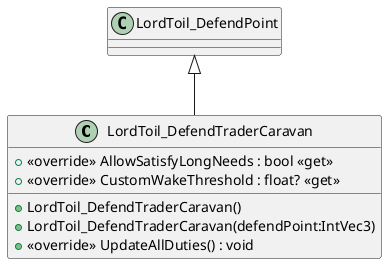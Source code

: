 @startuml
class LordToil_DefendTraderCaravan {
    + <<override>> AllowSatisfyLongNeeds : bool <<get>>
    + <<override>> CustomWakeThreshold : float? <<get>>
    + LordToil_DefendTraderCaravan()
    + LordToil_DefendTraderCaravan(defendPoint:IntVec3)
    + <<override>> UpdateAllDuties() : void
}
LordToil_DefendPoint <|-- LordToil_DefendTraderCaravan
@enduml
